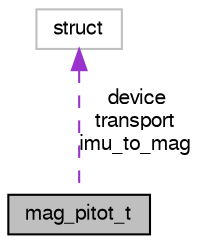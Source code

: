 digraph "mag_pitot_t"
{
  edge [fontname="FreeSans",fontsize="10",labelfontname="FreeSans",labelfontsize="10"];
  node [fontname="FreeSans",fontsize="10",shape=record];
  Node1 [label="mag_pitot_t",height=0.2,width=0.4,color="black", fillcolor="grey75", style="filled", fontcolor="black"];
  Node2 -> Node1 [dir="back",color="darkorchid3",fontsize="10",style="dashed",label=" device\ntransport\nimu_to_mag" ,fontname="FreeSans"];
  Node2 [label="struct",height=0.2,width=0.4,color="grey75", fillcolor="white", style="filled"];
}

